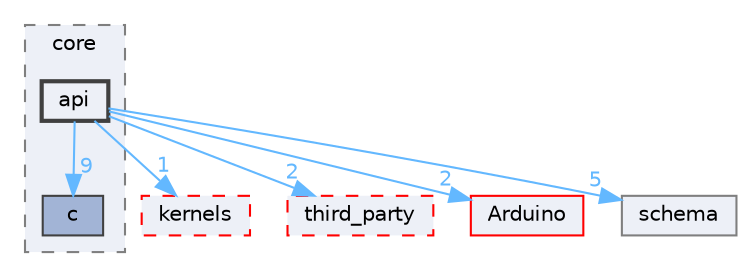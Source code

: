 digraph "Face_Access_inferencing/src/edge-impulse-sdk/tensorflow/lite/core/api"
{
 // LATEX_PDF_SIZE
  bgcolor="transparent";
  edge [fontname=Helvetica,fontsize=10,labelfontname=Helvetica,labelfontsize=10];
  node [fontname=Helvetica,fontsize=10,shape=box,height=0.2,width=0.4];
  compound=true
  subgraph clusterdir_b3c97cced610109df57eff930c6e0e69 {
    graph [ bgcolor="#edf0f7", pencolor="grey50", label="core", fontname=Helvetica,fontsize=10 style="filled,dashed", URL="dir_b3c97cced610109df57eff930c6e0e69.html",tooltip=""]
  dir_1b61fc7defce02b5768a39aac773bf89 [label="c", fillcolor="#a2b4d6", color="grey25", style="filled", URL="dir_1b61fc7defce02b5768a39aac773bf89.html",tooltip=""];
  dir_974ff7cc7433666e97d59db8462afb5b [label="api", fillcolor="#edf0f7", color="grey25", style="filled,bold", URL="dir_974ff7cc7433666e97d59db8462afb5b.html",tooltip=""];
  }
  dir_248234859e74565ab0a1ed75f89f7de6 [label="kernels", fillcolor="#edf0f7", color="red", style="filled,dashed", URL="dir_248234859e74565ab0a1ed75f89f7de6.html",tooltip=""];
  dir_2a457971a8f494342600f6c4d34599ba [label="third_party", fillcolor="#edf0f7", color="red", style="filled,dashed", URL="dir_2a457971a8f494342600f6c4d34599ba.html",tooltip=""];
  dir_a991eec27578c865874ede3d8ec657c2 [label="Arduino", fillcolor="#edf0f7", color="red", style="filled", URL="dir_a991eec27578c865874ede3d8ec657c2.html",tooltip=""];
  dir_d0a29133052614021ae238196e724677 [label="schema", fillcolor="#edf0f7", color="grey50", style="filled", URL="dir_d0a29133052614021ae238196e724677.html",tooltip=""];
  dir_974ff7cc7433666e97d59db8462afb5b->dir_1b61fc7defce02b5768a39aac773bf89 [headlabel="9", labeldistance=1.5 headhref="dir_000009_000039.html" href="dir_000009_000039.html" color="steelblue1" fontcolor="steelblue1"];
  dir_974ff7cc7433666e97d59db8462afb5b->dir_248234859e74565ab0a1ed75f89f7de6 [headlabel="1", labeldistance=1.5 headhref="dir_000009_000165.html" href="dir_000009_000165.html" color="steelblue1" fontcolor="steelblue1"];
  dir_974ff7cc7433666e97d59db8462afb5b->dir_2a457971a8f494342600f6c4d34599ba [headlabel="2", labeldistance=1.5 headhref="dir_000009_000344.html" href="dir_000009_000344.html" color="steelblue1" fontcolor="steelblue1"];
  dir_974ff7cc7433666e97d59db8462afb5b->dir_a991eec27578c865874ede3d8ec657c2 [headlabel="2", labeldistance=1.5 headhref="dir_000009_000014.html" href="dir_000009_000014.html" color="steelblue1" fontcolor="steelblue1"];
  dir_974ff7cc7433666e97d59db8462afb5b->dir_d0a29133052614021ae238196e724677 [headlabel="5", labeldistance=1.5 headhref="dir_000009_000278.html" href="dir_000009_000278.html" color="steelblue1" fontcolor="steelblue1"];
}
